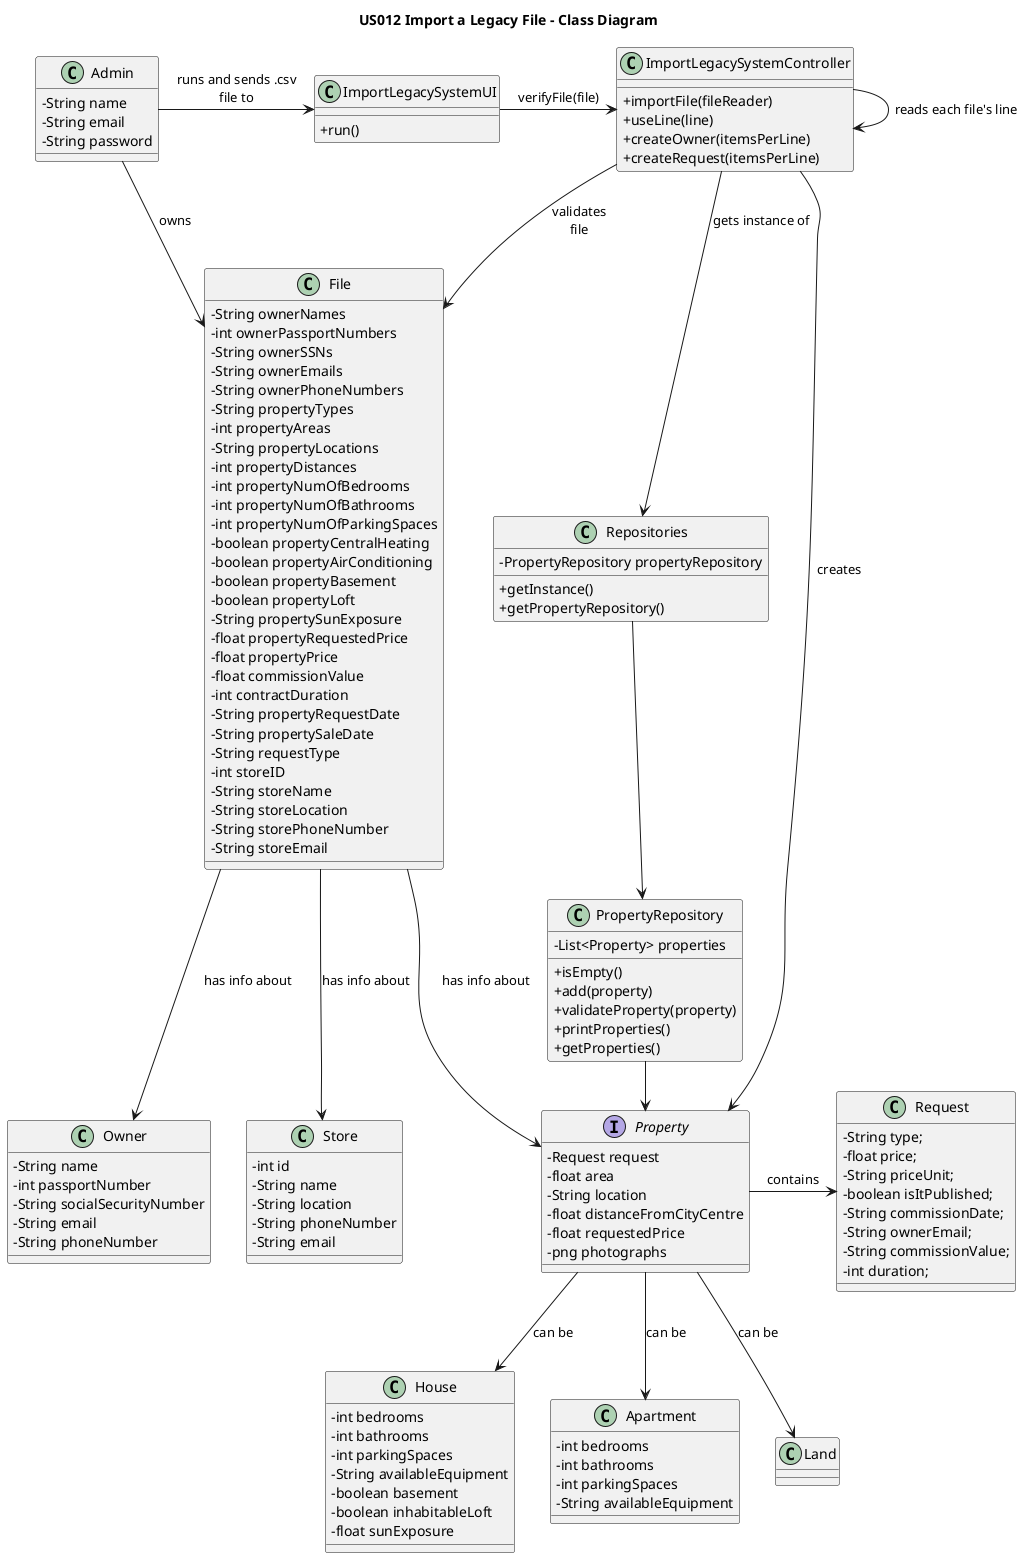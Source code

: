 @startuml
skinparam packageStyle rectangle
skinparam shadowing false
skinparam classAttributeIconSize 0
title US012 Import a Legacy File - Class Diagram

class Admin {
-String name
-String email
-String password
}

class File {
-String ownerNames
-int ownerPassportNumbers
-String ownerSSNs
-String ownerEmails
-String ownerPhoneNumbers
-String propertyTypes
-int propertyAreas
-String propertyLocations
-int propertyDistances
-int propertyNumOfBedrooms
-int propertyNumOfBathrooms
-int propertyNumOfParkingSpaces
-boolean propertyCentralHeating
-boolean propertyAirConditioning
-boolean propertyBasement
-boolean propertyLoft
-String propertySunExposure
-float propertyRequestedPrice
-float propertyPrice
-float commissionValue
-int contractDuration
-String propertyRequestDate
-String propertySaleDate
-String requestType
-int storeID
-String storeName
-String storeLocation
-String storePhoneNumber
-String storeEmail
}

class Owner {
-String name
-int passportNumber
-String socialSecurityNumber
-String email
-String phoneNumber
}

class Store {
-int id
-String name
-String location
-String phoneNumber
-String email
}

interface Property{
-Request request
-float area
-String location
-float distanceFromCityCentre
-float requestedPrice
-png photographs
___
}

class Request{
-String type;
-float price;
-String priceUnit;
-boolean isItPublished;
-String commissionDate;
-String ownerEmail;
-String commissionValue;
-int duration;
}

class House{
-int bedrooms
-int bathrooms
-int parkingSpaces
-String availableEquipment
-boolean basement
-boolean inhabitableLoft
-float sunExposure
___
}

class Apartment{
-int bedrooms
-int bathrooms
-int parkingSpaces
-String availableEquipment
___
}

class Land{
___
}

class ImportLegacySystemUI {
___
+run()
}

class ImportLegacySystemController {
___
+importFile(fileReader)
+useLine(line)
+createOwner(itemsPerLine)
+createRequest(itemsPerLine)
}

class Repositories {
-PropertyRepository propertyRepository
___
+getInstance()
+getPropertyRepository()
}

class PropertyRepository {
-List<Property> properties
___
+isEmpty()
+add(property)
+validateProperty(property)
+printProperties()
+getProperties()
}

Admin -> File : owns
Admin -> ImportLegacySystemUI : runs and sends .csv\nfile to
ImportLegacySystemUI -> ImportLegacySystemController : verifyFile(file)
ImportLegacySystemController --> File : validates\nfile

ImportLegacySystemController -> ImportLegacySystemController : reads each file's line

File --> Property : has info about
File --> Owner : has info about
File --> Store : has info about

ImportLegacySystemController --> Property : creates
ImportLegacySystemController --> Repositories : gets instance of
Repositories -> PropertyRepository : contains
PropertyRepository -> Property : contains list of

Property -> Request : contains
Property --> Apartment : can be
Property --> House : can be
Property --> Land : can be

@enduml